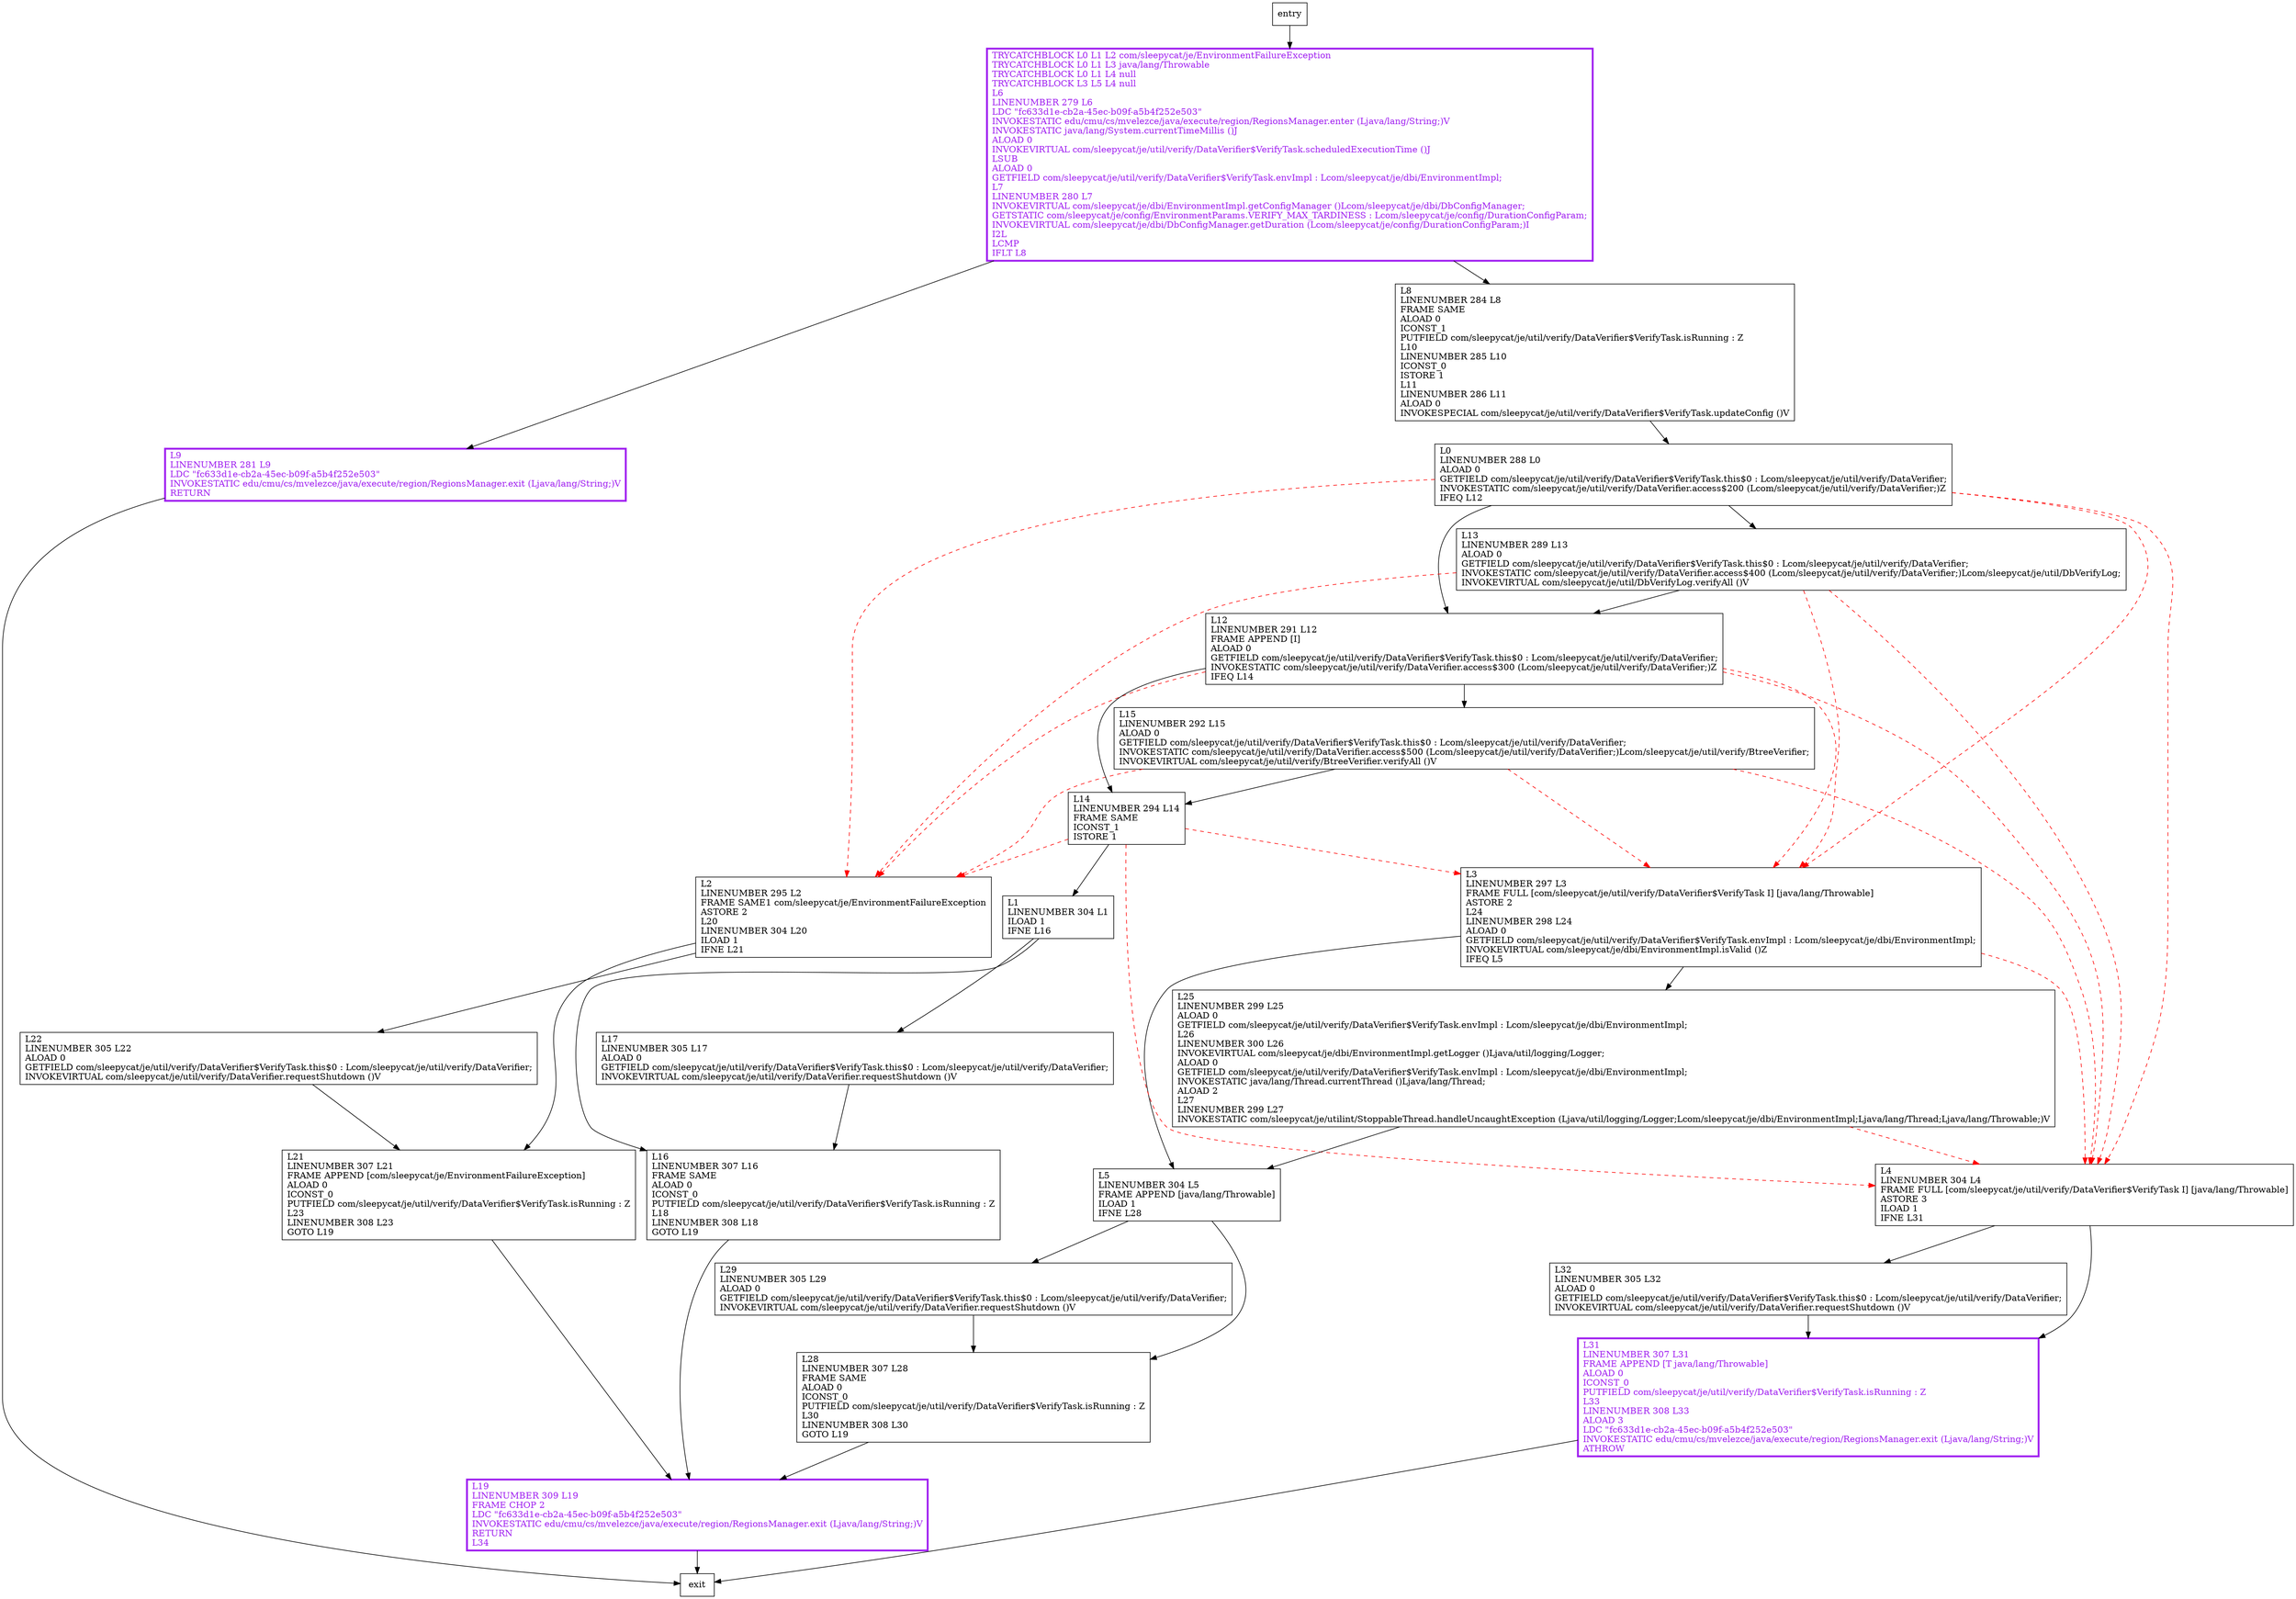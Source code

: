 digraph run {
node [shape=record];
1416699397 [label="L32\lLINENUMBER 305 L32\lALOAD 0\lGETFIELD com/sleepycat/je/util/verify/DataVerifier$VerifyTask.this$0 : Lcom/sleepycat/je/util/verify/DataVerifier;\lINVOKEVIRTUAL com/sleepycat/je/util/verify/DataVerifier.requestShutdown ()V\l"];
1877767208 [label="L22\lLINENUMBER 305 L22\lALOAD 0\lGETFIELD com/sleepycat/je/util/verify/DataVerifier$VerifyTask.this$0 : Lcom/sleepycat/je/util/verify/DataVerifier;\lINVOKEVIRTUAL com/sleepycat/je/util/verify/DataVerifier.requestShutdown ()V\l"];
1707865912 [label="L3\lLINENUMBER 297 L3\lFRAME FULL [com/sleepycat/je/util/verify/DataVerifier$VerifyTask I] [java/lang/Throwable]\lASTORE 2\lL24\lLINENUMBER 298 L24\lALOAD 0\lGETFIELD com/sleepycat/je/util/verify/DataVerifier$VerifyTask.envImpl : Lcom/sleepycat/je/dbi/EnvironmentImpl;\lINVOKEVIRTUAL com/sleepycat/je/dbi/EnvironmentImpl.isValid ()Z\lIFEQ L5\l"];
632196783 [label="TRYCATCHBLOCK L0 L1 L2 com/sleepycat/je/EnvironmentFailureException\lTRYCATCHBLOCK L0 L1 L3 java/lang/Throwable\lTRYCATCHBLOCK L0 L1 L4 null\lTRYCATCHBLOCK L3 L5 L4 null\lL6\lLINENUMBER 279 L6\lLDC \"fc633d1e-cb2a-45ec-b09f-a5b4f252e503\"\lINVOKESTATIC edu/cmu/cs/mvelezce/java/execute/region/RegionsManager.enter (Ljava/lang/String;)V\lINVOKESTATIC java/lang/System.currentTimeMillis ()J\lALOAD 0\lINVOKEVIRTUAL com/sleepycat/je/util/verify/DataVerifier$VerifyTask.scheduledExecutionTime ()J\lLSUB\lALOAD 0\lGETFIELD com/sleepycat/je/util/verify/DataVerifier$VerifyTask.envImpl : Lcom/sleepycat/je/dbi/EnvironmentImpl;\lL7\lLINENUMBER 280 L7\lINVOKEVIRTUAL com/sleepycat/je/dbi/EnvironmentImpl.getConfigManager ()Lcom/sleepycat/je/dbi/DbConfigManager;\lGETSTATIC com/sleepycat/je/config/EnvironmentParams.VERIFY_MAX_TARDINESS : Lcom/sleepycat/je/config/DurationConfigParam;\lINVOKEVIRTUAL com/sleepycat/je/dbi/DbConfigManager.getDuration (Lcom/sleepycat/je/config/DurationConfigParam;)I\lI2L\lLCMP\lIFLT L8\l"];
687309276 [label="L21\lLINENUMBER 307 L21\lFRAME APPEND [com/sleepycat/je/EnvironmentFailureException]\lALOAD 0\lICONST_0\lPUTFIELD com/sleepycat/je/util/verify/DataVerifier$VerifyTask.isRunning : Z\lL23\lLINENUMBER 308 L23\lGOTO L19\l"];
885120249 [label="L2\lLINENUMBER 295 L2\lFRAME SAME1 com/sleepycat/je/EnvironmentFailureException\lASTORE 2\lL20\lLINENUMBER 304 L20\lILOAD 1\lIFNE L21\l"];
1497254991 [label="L9\lLINENUMBER 281 L9\lLDC \"fc633d1e-cb2a-45ec-b09f-a5b4f252e503\"\lINVOKESTATIC edu/cmu/cs/mvelezce/java/execute/region/RegionsManager.exit (Ljava/lang/String;)V\lRETURN\l"];
2028048101 [label="L29\lLINENUMBER 305 L29\lALOAD 0\lGETFIELD com/sleepycat/je/util/verify/DataVerifier$VerifyTask.this$0 : Lcom/sleepycat/je/util/verify/DataVerifier;\lINVOKEVIRTUAL com/sleepycat/je/util/verify/DataVerifier.requestShutdown ()V\l"];
2073683031 [label="L0\lLINENUMBER 288 L0\lALOAD 0\lGETFIELD com/sleepycat/je/util/verify/DataVerifier$VerifyTask.this$0 : Lcom/sleepycat/je/util/verify/DataVerifier;\lINVOKESTATIC com/sleepycat/je/util/verify/DataVerifier.access$200 (Lcom/sleepycat/je/util/verify/DataVerifier;)Z\lIFEQ L12\l"];
584188116 [label="L1\lLINENUMBER 304 L1\lILOAD 1\lIFNE L16\l"];
1226076712 [label="L14\lLINENUMBER 294 L14\lFRAME SAME\lICONST_1\lISTORE 1\l"];
446866519 [label="L15\lLINENUMBER 292 L15\lALOAD 0\lGETFIELD com/sleepycat/je/util/verify/DataVerifier$VerifyTask.this$0 : Lcom/sleepycat/je/util/verify/DataVerifier;\lINVOKESTATIC com/sleepycat/je/util/verify/DataVerifier.access$500 (Lcom/sleepycat/je/util/verify/DataVerifier;)Lcom/sleepycat/je/util/verify/BtreeVerifier;\lINVOKEVIRTUAL com/sleepycat/je/util/verify/BtreeVerifier.verifyAll ()V\l"];
926813270 [label="L16\lLINENUMBER 307 L16\lFRAME SAME\lALOAD 0\lICONST_0\lPUTFIELD com/sleepycat/je/util/verify/DataVerifier$VerifyTask.isRunning : Z\lL18\lLINENUMBER 308 L18\lGOTO L19\l"];
1624075737 [label="L31\lLINENUMBER 307 L31\lFRAME APPEND [T java/lang/Throwable]\lALOAD 0\lICONST_0\lPUTFIELD com/sleepycat/je/util/verify/DataVerifier$VerifyTask.isRunning : Z\lL33\lLINENUMBER 308 L33\lALOAD 3\lLDC \"fc633d1e-cb2a-45ec-b09f-a5b4f252e503\"\lINVOKESTATIC edu/cmu/cs/mvelezce/java/execute/region/RegionsManager.exit (Ljava/lang/String;)V\lATHROW\l"];
1812732228 [label="L28\lLINENUMBER 307 L28\lFRAME SAME\lALOAD 0\lICONST_0\lPUTFIELD com/sleepycat/je/util/verify/DataVerifier$VerifyTask.isRunning : Z\lL30\lLINENUMBER 308 L30\lGOTO L19\l"];
1293400000 [label="L17\lLINENUMBER 305 L17\lALOAD 0\lGETFIELD com/sleepycat/je/util/verify/DataVerifier$VerifyTask.this$0 : Lcom/sleepycat/je/util/verify/DataVerifier;\lINVOKEVIRTUAL com/sleepycat/je/util/verify/DataVerifier.requestShutdown ()V\l"];
1663201990 [label="L5\lLINENUMBER 304 L5\lFRAME APPEND [java/lang/Throwable]\lILOAD 1\lIFNE L28\l"];
304603855 [label="L13\lLINENUMBER 289 L13\lALOAD 0\lGETFIELD com/sleepycat/je/util/verify/DataVerifier$VerifyTask.this$0 : Lcom/sleepycat/je/util/verify/DataVerifier;\lINVOKESTATIC com/sleepycat/je/util/verify/DataVerifier.access$400 (Lcom/sleepycat/je/util/verify/DataVerifier;)Lcom/sleepycat/je/util/DbVerifyLog;\lINVOKEVIRTUAL com/sleepycat/je/util/DbVerifyLog.verifyAll ()V\l"];
662178168 [label="L19\lLINENUMBER 309 L19\lFRAME CHOP 2\lLDC \"fc633d1e-cb2a-45ec-b09f-a5b4f252e503\"\lINVOKESTATIC edu/cmu/cs/mvelezce/java/execute/region/RegionsManager.exit (Ljava/lang/String;)V\lRETURN\lL34\l"];
1371802762 [label="L4\lLINENUMBER 304 L4\lFRAME FULL [com/sleepycat/je/util/verify/DataVerifier$VerifyTask I] [java/lang/Throwable]\lASTORE 3\lILOAD 1\lIFNE L31\l"];
1677066855 [label="L8\lLINENUMBER 284 L8\lFRAME SAME\lALOAD 0\lICONST_1\lPUTFIELD com/sleepycat/je/util/verify/DataVerifier$VerifyTask.isRunning : Z\lL10\lLINENUMBER 285 L10\lICONST_0\lISTORE 1\lL11\lLINENUMBER 286 L11\lALOAD 0\lINVOKESPECIAL com/sleepycat/je/util/verify/DataVerifier$VerifyTask.updateConfig ()V\l"];
531986338 [label="L25\lLINENUMBER 299 L25\lALOAD 0\lGETFIELD com/sleepycat/je/util/verify/DataVerifier$VerifyTask.envImpl : Lcom/sleepycat/je/dbi/EnvironmentImpl;\lL26\lLINENUMBER 300 L26\lINVOKEVIRTUAL com/sleepycat/je/dbi/EnvironmentImpl.getLogger ()Ljava/util/logging/Logger;\lALOAD 0\lGETFIELD com/sleepycat/je/util/verify/DataVerifier$VerifyTask.envImpl : Lcom/sleepycat/je/dbi/EnvironmentImpl;\lINVOKESTATIC java/lang/Thread.currentThread ()Ljava/lang/Thread;\lALOAD 2\lL27\lLINENUMBER 299 L27\lINVOKESTATIC com/sleepycat/je/utilint/StoppableThread.handleUncaughtException (Ljava/util/logging/Logger;Lcom/sleepycat/je/dbi/EnvironmentImpl;Ljava/lang/Thread;Ljava/lang/Throwable;)V\l"];
1659045391 [label="L12\lLINENUMBER 291 L12\lFRAME APPEND [I]\lALOAD 0\lGETFIELD com/sleepycat/je/util/verify/DataVerifier$VerifyTask.this$0 : Lcom/sleepycat/je/util/verify/DataVerifier;\lINVOKESTATIC com/sleepycat/je/util/verify/DataVerifier.access$300 (Lcom/sleepycat/je/util/verify/DataVerifier;)Z\lIFEQ L14\l"];
entry;
exit;
1416699397 -> 1624075737
1877767208 -> 687309276
885120249 -> 1877767208
885120249 -> 687309276
1497254991 -> exit
584188116 -> 1293400000
584188116 -> 926813270
1226076712 -> 1707865912 [style=dashed, color=red]
1226076712 -> 885120249 [style=dashed, color=red]
1226076712 -> 584188116
1226076712 -> 1371802762 [style=dashed, color=red]
446866519 -> 1707865912 [style=dashed, color=red]
446866519 -> 885120249 [style=dashed, color=red]
446866519 -> 1371802762 [style=dashed, color=red]
446866519 -> 1226076712
926813270 -> 662178168
1293400000 -> 926813270
1371802762 -> 1624075737
1371802762 -> 1416699397
531986338 -> 1663201990
531986338 -> 1371802762 [style=dashed, color=red]
1707865912 -> 1663201990
1707865912 -> 1371802762 [style=dashed, color=red]
1707865912 -> 531986338
632196783 -> 1497254991
632196783 -> 1677066855
687309276 -> 662178168
2028048101 -> 1812732228
2073683031 -> 1707865912 [style=dashed, color=red]
2073683031 -> 885120249 [style=dashed, color=red]
2073683031 -> 304603855
2073683031 -> 1371802762 [style=dashed, color=red]
2073683031 -> 1659045391
entry -> 632196783
1624075737 -> exit
1812732228 -> 662178168
1663201990 -> 1812732228
1663201990 -> 2028048101
304603855 -> 1707865912 [style=dashed, color=red]
304603855 -> 885120249 [style=dashed, color=red]
304603855 -> 1371802762 [style=dashed, color=red]
304603855 -> 1659045391
662178168 -> exit
1677066855 -> 2073683031
1659045391 -> 1707865912 [style=dashed, color=red]
1659045391 -> 885120249 [style=dashed, color=red]
1659045391 -> 1371802762 [style=dashed, color=red]
1659045391 -> 1226076712
1659045391 -> 446866519
1624075737[fontcolor="purple", penwidth=3, color="purple"];
632196783[fontcolor="purple", penwidth=3, color="purple"];
1497254991[fontcolor="purple", penwidth=3, color="purple"];
662178168[fontcolor="purple", penwidth=3, color="purple"];
}
